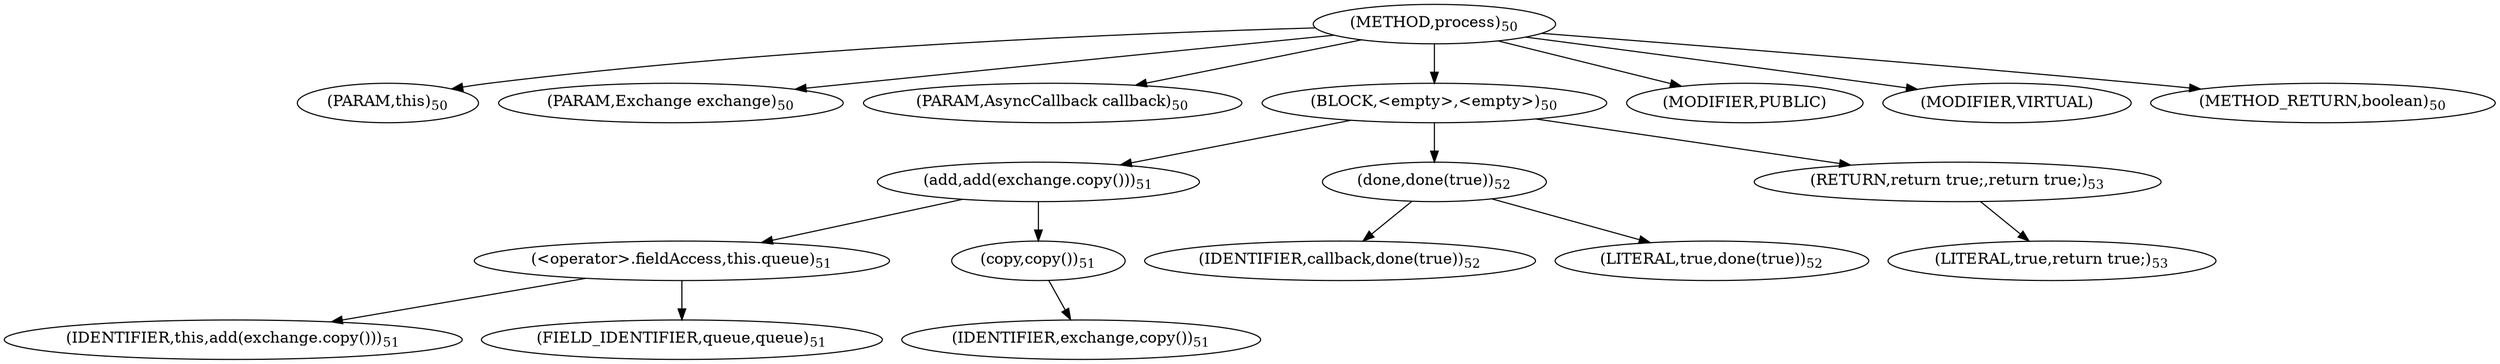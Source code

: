 digraph "process" {  
"44" [label = <(METHOD,process)<SUB>50</SUB>> ]
"45" [label = <(PARAM,this)<SUB>50</SUB>> ]
"46" [label = <(PARAM,Exchange exchange)<SUB>50</SUB>> ]
"47" [label = <(PARAM,AsyncCallback callback)<SUB>50</SUB>> ]
"48" [label = <(BLOCK,&lt;empty&gt;,&lt;empty&gt;)<SUB>50</SUB>> ]
"49" [label = <(add,add(exchange.copy()))<SUB>51</SUB>> ]
"50" [label = <(&lt;operator&gt;.fieldAccess,this.queue)<SUB>51</SUB>> ]
"51" [label = <(IDENTIFIER,this,add(exchange.copy()))<SUB>51</SUB>> ]
"52" [label = <(FIELD_IDENTIFIER,queue,queue)<SUB>51</SUB>> ]
"53" [label = <(copy,copy())<SUB>51</SUB>> ]
"54" [label = <(IDENTIFIER,exchange,copy())<SUB>51</SUB>> ]
"55" [label = <(done,done(true))<SUB>52</SUB>> ]
"56" [label = <(IDENTIFIER,callback,done(true))<SUB>52</SUB>> ]
"57" [label = <(LITERAL,true,done(true))<SUB>52</SUB>> ]
"58" [label = <(RETURN,return true;,return true;)<SUB>53</SUB>> ]
"59" [label = <(LITERAL,true,return true;)<SUB>53</SUB>> ]
"60" [label = <(MODIFIER,PUBLIC)> ]
"61" [label = <(MODIFIER,VIRTUAL)> ]
"62" [label = <(METHOD_RETURN,boolean)<SUB>50</SUB>> ]
  "44" -> "45" 
  "44" -> "46" 
  "44" -> "47" 
  "44" -> "48" 
  "44" -> "60" 
  "44" -> "61" 
  "44" -> "62" 
  "48" -> "49" 
  "48" -> "55" 
  "48" -> "58" 
  "49" -> "50" 
  "49" -> "53" 
  "50" -> "51" 
  "50" -> "52" 
  "53" -> "54" 
  "55" -> "56" 
  "55" -> "57" 
  "58" -> "59" 
}
